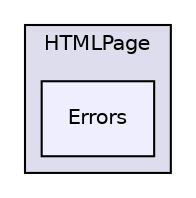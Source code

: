 digraph G {
  compound=true
  node [ fontsize=10, fontname="Helvetica"];
  edge [ labelfontsize=9, labelfontname="Helvetica"];
  subgraph clusterdir_c7809179f2a8386cb6b5cf5d6f08794e {
    graph [ bgcolor="#ddddee", pencolor="black", label="HTMLPage" fontname="Helvetica", fontsize=10, URL="dir_c7809179f2a8386cb6b5cf5d6f08794e.html"]
  dir_5462381469be7de0644124174439084e [shape=box, label="Errors", style="filled", fillcolor="#eeeeff", pencolor="black", URL="dir_5462381469be7de0644124174439084e.html"];
  }
}
